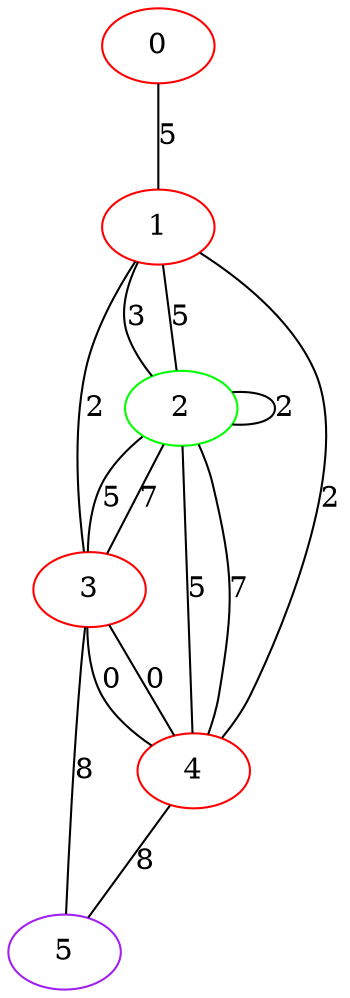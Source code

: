 graph "" {
0 [color=red, weight=1];
1 [color=red, weight=1];
2 [color=green, weight=2];
3 [color=red, weight=1];
4 [color=red, weight=1];
5 [color=purple, weight=4];
0 -- 1  [key=0, label=5];
1 -- 2  [key=0, label=3];
1 -- 2  [key=1, label=5];
1 -- 3  [key=0, label=2];
1 -- 4  [key=0, label=2];
2 -- 2  [key=0, label=2];
2 -- 3  [key=0, label=5];
2 -- 3  [key=1, label=7];
2 -- 4  [key=0, label=5];
2 -- 4  [key=1, label=7];
3 -- 4  [key=0, label=0];
3 -- 4  [key=1, label=0];
3 -- 5  [key=0, label=8];
4 -- 5  [key=0, label=8];
}
